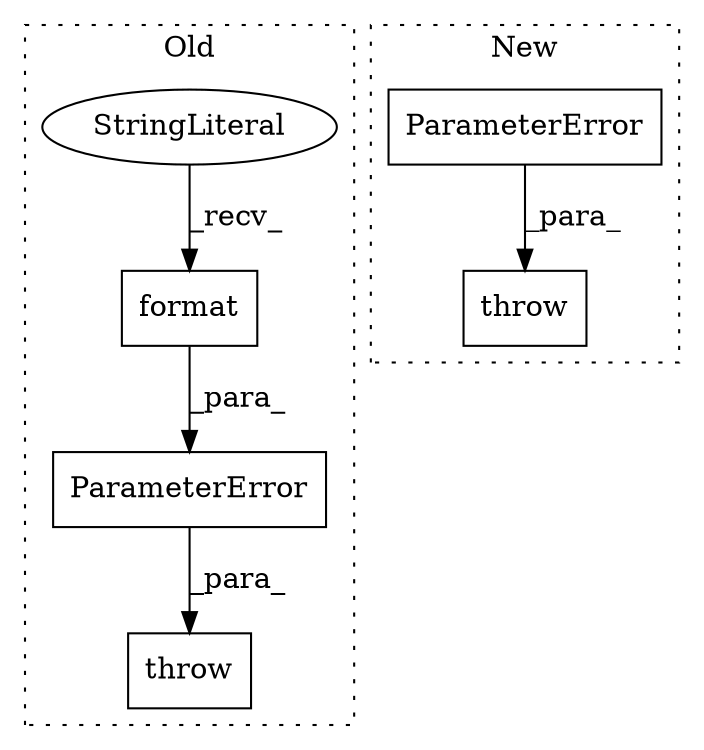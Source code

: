 digraph G {
subgraph cluster0 {
1 [label="ParameterError" a="32" s="2805,2918" l="15,1" shape="box"];
3 [label="format" a="32" s="2901,2917" l="7,1" shape="box"];
4 [label="StringLiteral" a="45" s="2820" l="80" shape="ellipse"];
6 [label="throw" a="53" s="2799" l="6" shape="box"];
label = "Old";
style="dotted";
}
subgraph cluster1 {
2 [label="ParameterError" a="32" s="2817,2944" l="15,1" shape="box"];
5 [label="throw" a="53" s="2811" l="6" shape="box"];
label = "New";
style="dotted";
}
1 -> 6 [label="_para_"];
2 -> 5 [label="_para_"];
3 -> 1 [label="_para_"];
4 -> 3 [label="_recv_"];
}